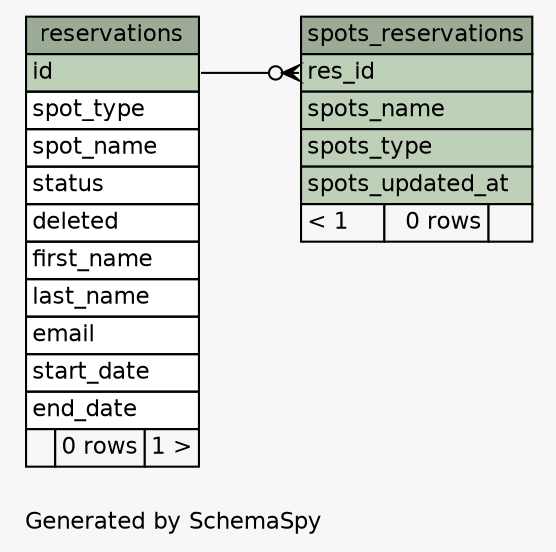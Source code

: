 // dot 7.0.0 on Mac OS X 12.6.3
// SchemaSpy rev 590
digraph "largeRelationshipsDiagram" {
  graph [
    rankdir="RL"
    bgcolor="#f7f7f7"
    label="\nGenerated by SchemaSpy"
    labeljust="l"
    nodesep="0.18"
    ranksep="0.46"
    fontname="Helvetica"
    fontsize="11"
  ];
  node [
    fontname="Helvetica"
    fontsize="11"
    shape="plaintext"
  ];
  edge [
    arrowsize="0.8"
  ];
  "reservations" [
    label=<
    <TABLE BORDER="0" CELLBORDER="1" CELLSPACING="0" BGCOLOR="#ffffff">
      <TR><TD COLSPAN="3" BGCOLOR="#9bab96" ALIGN="CENTER">reservations</TD></TR>
      <TR><TD PORT="id" COLSPAN="3" BGCOLOR="#bed1b8" ALIGN="LEFT">id</TD></TR>
      <TR><TD PORT="spot_type" COLSPAN="3" ALIGN="LEFT">spot_type</TD></TR>
      <TR><TD PORT="spot_name" COLSPAN="3" ALIGN="LEFT">spot_name</TD></TR>
      <TR><TD PORT="status" COLSPAN="3" ALIGN="LEFT">status</TD></TR>
      <TR><TD PORT="deleted" COLSPAN="3" ALIGN="LEFT">deleted</TD></TR>
      <TR><TD PORT="first_name" COLSPAN="3" ALIGN="LEFT">first_name</TD></TR>
      <TR><TD PORT="last_name" COLSPAN="3" ALIGN="LEFT">last_name</TD></TR>
      <TR><TD PORT="email" COLSPAN="3" ALIGN="LEFT">email</TD></TR>
      <TR><TD PORT="start_date" COLSPAN="3" ALIGN="LEFT">start_date</TD></TR>
      <TR><TD PORT="end_date" COLSPAN="3" ALIGN="LEFT">end_date</TD></TR>
      <TR><TD ALIGN="LEFT" BGCOLOR="#f7f7f7">  </TD><TD ALIGN="RIGHT" BGCOLOR="#f7f7f7">0 rows</TD><TD ALIGN="RIGHT" BGCOLOR="#f7f7f7">1 &gt;</TD></TR>
    </TABLE>>
    URL="tables/reservations.html"
    tooltip="reservations"
  ];
  "spots_reservations" [
    label=<
    <TABLE BORDER="0" CELLBORDER="1" CELLSPACING="0" BGCOLOR="#ffffff">
      <TR><TD COLSPAN="3" BGCOLOR="#9bab96" ALIGN="CENTER">spots_reservations</TD></TR>
      <TR><TD PORT="res_id" COLSPAN="3" BGCOLOR="#bed1b8" ALIGN="LEFT">res_id</TD></TR>
      <TR><TD PORT="spots_name" COLSPAN="3" BGCOLOR="#bed1b8" ALIGN="LEFT">spots_name</TD></TR>
      <TR><TD PORT="spots_type" COLSPAN="3" BGCOLOR="#bed1b8" ALIGN="LEFT">spots_type</TD></TR>
      <TR><TD PORT="spots_updated_at" COLSPAN="3" BGCOLOR="#bed1b8" ALIGN="LEFT">spots_updated_at</TD></TR>
      <TR><TD ALIGN="LEFT" BGCOLOR="#f7f7f7">&lt; 1</TD><TD ALIGN="RIGHT" BGCOLOR="#f7f7f7">0 rows</TD><TD ALIGN="RIGHT" BGCOLOR="#f7f7f7">  </TD></TR>
    </TABLE>>
    URL="tables/spots_reservations.html"
    tooltip="spots_reservations"
  ];
  "spots_reservations":"res_id":w -> "reservations":"id":e [arrowhead=none dir=back arrowtail=crowodot];
}
